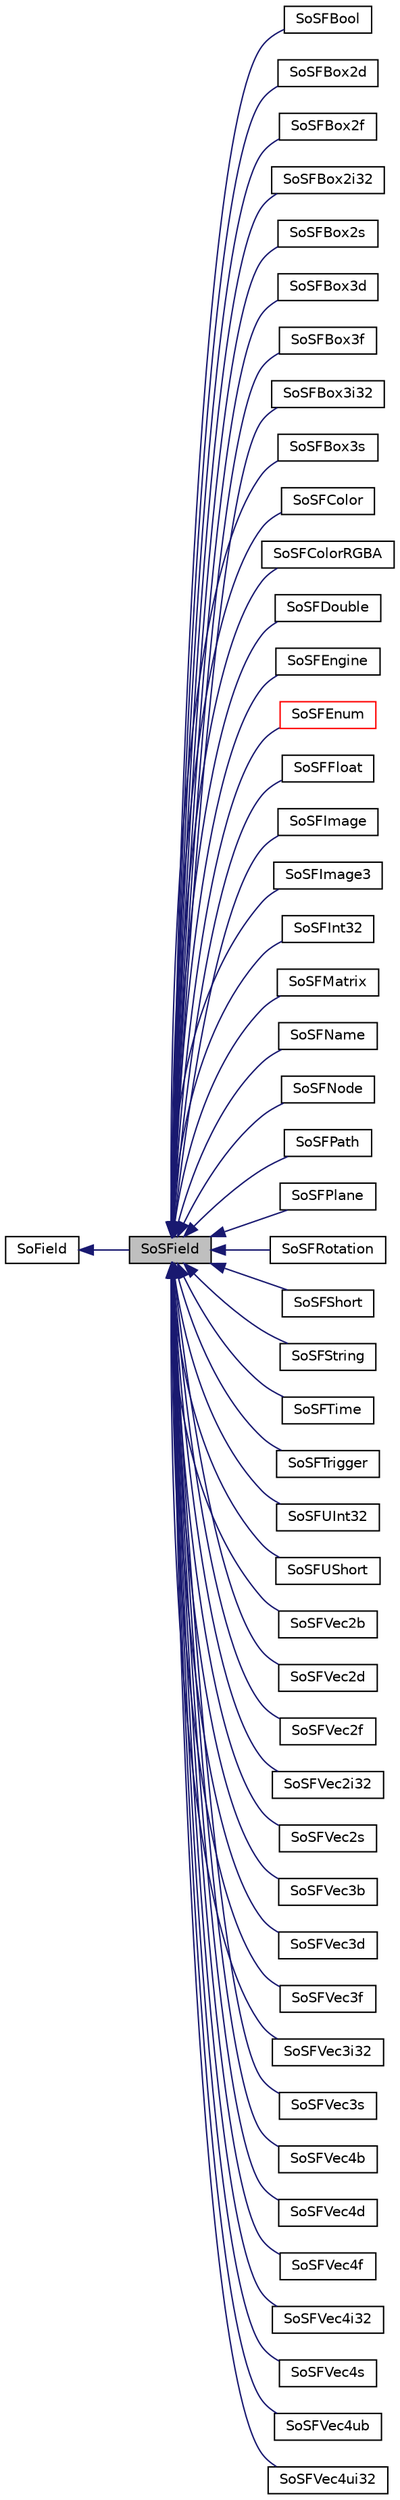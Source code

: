 digraph "SoSField"
{
 // LATEX_PDF_SIZE
  edge [fontname="Helvetica",fontsize="10",labelfontname="Helvetica",labelfontsize="10"];
  node [fontname="Helvetica",fontsize="10",shape=record];
  rankdir="LR";
  Node1 [label="SoSField",height=0.2,width=0.4,color="black", fillcolor="grey75", style="filled", fontcolor="black",tooltip="The SoSField class is the base class for fields which contains only a single value."];
  Node2 -> Node1 [dir="back",color="midnightblue",fontsize="10",style="solid",fontname="Helvetica"];
  Node2 [label="SoField",height=0.2,width=0.4,color="black", fillcolor="white", style="filled",URL="$classSoField.html",tooltip="The SoField class is the top-level abstract base class for fields."];
  Node1 -> Node3 [dir="back",color="midnightblue",fontsize="10",style="solid",fontname="Helvetica"];
  Node3 [label="SoSFBool",height=0.2,width=0.4,color="black", fillcolor="white", style="filled",URL="$classSoSFBool.html",tooltip="The SoSFBool class is a container for an SbBool value."];
  Node1 -> Node4 [dir="back",color="midnightblue",fontsize="10",style="solid",fontname="Helvetica"];
  Node4 [label="SoSFBox2d",height=0.2,width=0.4,color="black", fillcolor="white", style="filled",URL="$classSoSFBox2d.html",tooltip="The SoSFBox2d class is a container for an SbBox2d vector."];
  Node1 -> Node5 [dir="back",color="midnightblue",fontsize="10",style="solid",fontname="Helvetica"];
  Node5 [label="SoSFBox2f",height=0.2,width=0.4,color="black", fillcolor="white", style="filled",URL="$classSoSFBox2f.html",tooltip="The SoSFBox2f class is a container for an SbBox2f vector."];
  Node1 -> Node6 [dir="back",color="midnightblue",fontsize="10",style="solid",fontname="Helvetica"];
  Node6 [label="SoSFBox2i32",height=0.2,width=0.4,color="black", fillcolor="white", style="filled",URL="$classSoSFBox2i32.html",tooltip="The SoSFBox2i32 class is a container for an SbBox2i32 vector."];
  Node1 -> Node7 [dir="back",color="midnightblue",fontsize="10",style="solid",fontname="Helvetica"];
  Node7 [label="SoSFBox2s",height=0.2,width=0.4,color="black", fillcolor="white", style="filled",URL="$classSoSFBox2s.html",tooltip="The SoSFBox2s class is a container for an SbBox2s vector."];
  Node1 -> Node8 [dir="back",color="midnightblue",fontsize="10",style="solid",fontname="Helvetica"];
  Node8 [label="SoSFBox3d",height=0.2,width=0.4,color="black", fillcolor="white", style="filled",URL="$classSoSFBox3d.html",tooltip="The SoSFBox3d class is a container for an SbBox3d vector."];
  Node1 -> Node9 [dir="back",color="midnightblue",fontsize="10",style="solid",fontname="Helvetica"];
  Node9 [label="SoSFBox3f",height=0.2,width=0.4,color="black", fillcolor="white", style="filled",URL="$classSoSFBox3f.html",tooltip="The SoSFBox3f class is a container for an SbBox3f vector."];
  Node1 -> Node10 [dir="back",color="midnightblue",fontsize="10",style="solid",fontname="Helvetica"];
  Node10 [label="SoSFBox3i32",height=0.2,width=0.4,color="black", fillcolor="white", style="filled",URL="$classSoSFBox3i32.html",tooltip="The SoSFBox3i32 class is a container for an SbBox3i32 vector."];
  Node1 -> Node11 [dir="back",color="midnightblue",fontsize="10",style="solid",fontname="Helvetica"];
  Node11 [label="SoSFBox3s",height=0.2,width=0.4,color="black", fillcolor="white", style="filled",URL="$classSoSFBox3s.html",tooltip="The SoSFBox3s class is a container for an SbBox3s vector."];
  Node1 -> Node12 [dir="back",color="midnightblue",fontsize="10",style="solid",fontname="Helvetica"];
  Node12 [label="SoSFColor",height=0.2,width=0.4,color="black", fillcolor="white", style="filled",URL="$classSoSFColor.html",tooltip="The SoSFColor class is a container for an SbColor value."];
  Node1 -> Node13 [dir="back",color="midnightblue",fontsize="10",style="solid",fontname="Helvetica"];
  Node13 [label="SoSFColorRGBA",height=0.2,width=0.4,color="black", fillcolor="white", style="filled",URL="$classSoSFColorRGBA.html",tooltip="The SoSFColorRGBA class is a container for an SbColor4f value."];
  Node1 -> Node14 [dir="back",color="midnightblue",fontsize="10",style="solid",fontname="Helvetica"];
  Node14 [label="SoSFDouble",height=0.2,width=0.4,color="black", fillcolor="white", style="filled",URL="$classSoSFDouble.html",tooltip="The SoSFDouble class is a container for a double precision floating point value."];
  Node1 -> Node15 [dir="back",color="midnightblue",fontsize="10",style="solid",fontname="Helvetica"];
  Node15 [label="SoSFEngine",height=0.2,width=0.4,color="black", fillcolor="white", style="filled",URL="$classSoSFEngine.html",tooltip="The SoSFEngine class is a container for a single engine."];
  Node1 -> Node16 [dir="back",color="midnightblue",fontsize="10",style="solid",fontname="Helvetica"];
  Node16 [label="SoSFEnum",height=0.2,width=0.4,color="red", fillcolor="white", style="filled",URL="$classSoSFEnum.html",tooltip="The SoSFEnum class is a container for an enum value."];
  Node1 -> Node18 [dir="back",color="midnightblue",fontsize="10",style="solid",fontname="Helvetica"];
  Node18 [label="SoSFFloat",height=0.2,width=0.4,color="black", fillcolor="white", style="filled",URL="$classSoSFFloat.html",tooltip="The SoSFFloat class is a container for a floating point value."];
  Node1 -> Node19 [dir="back",color="midnightblue",fontsize="10",style="solid",fontname="Helvetica"];
  Node19 [label="SoSFImage",height=0.2,width=0.4,color="black", fillcolor="white", style="filled",URL="$classSoSFImage.html",tooltip="The SoSFImage class is used to store pixel images."];
  Node1 -> Node20 [dir="back",color="midnightblue",fontsize="10",style="solid",fontname="Helvetica"];
  Node20 [label="SoSFImage3",height=0.2,width=0.4,color="black", fillcolor="white", style="filled",URL="$classSoSFImage3.html",tooltip="The SoSFImage3 class is used to store 3D (volume) images."];
  Node1 -> Node21 [dir="back",color="midnightblue",fontsize="10",style="solid",fontname="Helvetica"];
  Node21 [label="SoSFInt32",height=0.2,width=0.4,color="black", fillcolor="white", style="filled",URL="$classSoSFInt32.html",tooltip="The SoSFInt32 class is a container for a 32-bit integer value."];
  Node1 -> Node22 [dir="back",color="midnightblue",fontsize="10",style="solid",fontname="Helvetica"];
  Node22 [label="SoSFMatrix",height=0.2,width=0.4,color="black", fillcolor="white", style="filled",URL="$classSoSFMatrix.html",tooltip="The SoSFMatrix class is a container for an SbMatrix."];
  Node1 -> Node23 [dir="back",color="midnightblue",fontsize="10",style="solid",fontname="Helvetica"];
  Node23 [label="SoSFName",height=0.2,width=0.4,color="black", fillcolor="white", style="filled",URL="$classSoSFName.html",tooltip="The SoSFName class is a container for an SbName."];
  Node1 -> Node24 [dir="back",color="midnightblue",fontsize="10",style="solid",fontname="Helvetica"];
  Node24 [label="SoSFNode",height=0.2,width=0.4,color="black", fillcolor="white", style="filled",URL="$classSoSFNode.html",tooltip="The SoSFNode class is a container for a single node."];
  Node1 -> Node25 [dir="back",color="midnightblue",fontsize="10",style="solid",fontname="Helvetica"];
  Node25 [label="SoSFPath",height=0.2,width=0.4,color="black", fillcolor="white", style="filled",URL="$classSoSFPath.html",tooltip="The SoSFPath class is a container for a single path."];
  Node1 -> Node26 [dir="back",color="midnightblue",fontsize="10",style="solid",fontname="Helvetica"];
  Node26 [label="SoSFPlane",height=0.2,width=0.4,color="black", fillcolor="white", style="filled",URL="$classSoSFPlane.html",tooltip="The SoSFPlane class is a container for an SbPlane value."];
  Node1 -> Node27 [dir="back",color="midnightblue",fontsize="10",style="solid",fontname="Helvetica"];
  Node27 [label="SoSFRotation",height=0.2,width=0.4,color="black", fillcolor="white", style="filled",URL="$classSoSFRotation.html",tooltip="The SoSFRotation class is a container for an SbRotation."];
  Node1 -> Node28 [dir="back",color="midnightblue",fontsize="10",style="solid",fontname="Helvetica"];
  Node28 [label="SoSFShort",height=0.2,width=0.4,color="black", fillcolor="white", style="filled",URL="$classSoSFShort.html",tooltip="The SoSFShort class is a container for a short integer value."];
  Node1 -> Node29 [dir="back",color="midnightblue",fontsize="10",style="solid",fontname="Helvetica"];
  Node29 [label="SoSFString",height=0.2,width=0.4,color="black", fillcolor="white", style="filled",URL="$classSoSFString.html",tooltip="The SoSFString class is a container for an SbString."];
  Node1 -> Node30 [dir="back",color="midnightblue",fontsize="10",style="solid",fontname="Helvetica"];
  Node30 [label="SoSFTime",height=0.2,width=0.4,color="black", fillcolor="white", style="filled",URL="$classSoSFTime.html",tooltip="The SoSFTime class is a container for an SbTime value."];
  Node1 -> Node31 [dir="back",color="midnightblue",fontsize="10",style="solid",fontname="Helvetica"];
  Node31 [label="SoSFTrigger",height=0.2,width=0.4,color="black", fillcolor="white", style="filled",URL="$classSoSFTrigger.html",tooltip="The SoSFTrigger class is the \"void\" class used for detecting field changes."];
  Node1 -> Node32 [dir="back",color="midnightblue",fontsize="10",style="solid",fontname="Helvetica"];
  Node32 [label="SoSFUInt32",height=0.2,width=0.4,color="black", fillcolor="white", style="filled",URL="$classSoSFUInt32.html",tooltip="The SoSFUInt32 class is a container for a 32-bit unsigned integer value."];
  Node1 -> Node33 [dir="back",color="midnightblue",fontsize="10",style="solid",fontname="Helvetica"];
  Node33 [label="SoSFUShort",height=0.2,width=0.4,color="black", fillcolor="white", style="filled",URL="$classSoSFUShort.html",tooltip="The SoSFUShort class is a container for a unsigned short integer value."];
  Node1 -> Node34 [dir="back",color="midnightblue",fontsize="10",style="solid",fontname="Helvetica"];
  Node34 [label="SoSFVec2b",height=0.2,width=0.4,color="black", fillcolor="white", style="filled",URL="$classSoSFVec2b.html",tooltip="The SoSFVec2b class is a container for an SbVec2b vector."];
  Node1 -> Node35 [dir="back",color="midnightblue",fontsize="10",style="solid",fontname="Helvetica"];
  Node35 [label="SoSFVec2d",height=0.2,width=0.4,color="black", fillcolor="white", style="filled",URL="$classSoSFVec2d.html",tooltip="The SoSFVec2d class is a container for an SbVec2d vector."];
  Node1 -> Node36 [dir="back",color="midnightblue",fontsize="10",style="solid",fontname="Helvetica"];
  Node36 [label="SoSFVec2f",height=0.2,width=0.4,color="black", fillcolor="white", style="filled",URL="$classSoSFVec2f.html",tooltip="The SoSFVec2f class is a container for an SbVec2f vector."];
  Node1 -> Node37 [dir="back",color="midnightblue",fontsize="10",style="solid",fontname="Helvetica"];
  Node37 [label="SoSFVec2i32",height=0.2,width=0.4,color="black", fillcolor="white", style="filled",URL="$classSoSFVec2i32.html",tooltip="The SoSFVec2i32 class is a container for an SbVec2i32 vector."];
  Node1 -> Node38 [dir="back",color="midnightblue",fontsize="10",style="solid",fontname="Helvetica"];
  Node38 [label="SoSFVec2s",height=0.2,width=0.4,color="black", fillcolor="white", style="filled",URL="$classSoSFVec2s.html",tooltip="The SoSFVec2s class is a container for an SbVec2s vector."];
  Node1 -> Node39 [dir="back",color="midnightblue",fontsize="10",style="solid",fontname="Helvetica"];
  Node39 [label="SoSFVec3b",height=0.2,width=0.4,color="black", fillcolor="white", style="filled",URL="$classSoSFVec3b.html",tooltip="The SoSFVec3b class is a container for an SbVec3b vector."];
  Node1 -> Node40 [dir="back",color="midnightblue",fontsize="10",style="solid",fontname="Helvetica"];
  Node40 [label="SoSFVec3d",height=0.2,width=0.4,color="black", fillcolor="white", style="filled",URL="$classSoSFVec3d.html",tooltip="The SoSFVec3d class is a container for an SbVec3d vector."];
  Node1 -> Node41 [dir="back",color="midnightblue",fontsize="10",style="solid",fontname="Helvetica"];
  Node41 [label="SoSFVec3f",height=0.2,width=0.4,color="black", fillcolor="white", style="filled",URL="$classSoSFVec3f.html",tooltip="The SoSFVec3f class is a container for an SbVec3f vector."];
  Node1 -> Node42 [dir="back",color="midnightblue",fontsize="10",style="solid",fontname="Helvetica"];
  Node42 [label="SoSFVec3i32",height=0.2,width=0.4,color="black", fillcolor="white", style="filled",URL="$classSoSFVec3i32.html",tooltip="The SoSFVec3i32 class is a container for an SbVec3i32 vector."];
  Node1 -> Node43 [dir="back",color="midnightblue",fontsize="10",style="solid",fontname="Helvetica"];
  Node43 [label="SoSFVec3s",height=0.2,width=0.4,color="black", fillcolor="white", style="filled",URL="$classSoSFVec3s.html",tooltip="The SoSFVec3s class is a container for an SbVec3s vector."];
  Node1 -> Node44 [dir="back",color="midnightblue",fontsize="10",style="solid",fontname="Helvetica"];
  Node44 [label="SoSFVec4b",height=0.2,width=0.4,color="black", fillcolor="white", style="filled",URL="$classSoSFVec4b.html",tooltip="The SoSFVec4b class is a container for an SbVec4b vector."];
  Node1 -> Node45 [dir="back",color="midnightblue",fontsize="10",style="solid",fontname="Helvetica"];
  Node45 [label="SoSFVec4d",height=0.2,width=0.4,color="black", fillcolor="white", style="filled",URL="$classSoSFVec4d.html",tooltip="The SoSFVec4d class is a container for an SbVec4d vector."];
  Node1 -> Node46 [dir="back",color="midnightblue",fontsize="10",style="solid",fontname="Helvetica"];
  Node46 [label="SoSFVec4f",height=0.2,width=0.4,color="black", fillcolor="white", style="filled",URL="$classSoSFVec4f.html",tooltip="The SoSFVec4f class is a container for an SbVec4f vector."];
  Node1 -> Node47 [dir="back",color="midnightblue",fontsize="10",style="solid",fontname="Helvetica"];
  Node47 [label="SoSFVec4i32",height=0.2,width=0.4,color="black", fillcolor="white", style="filled",URL="$classSoSFVec4i32.html",tooltip="The SoSFVec4i32 class is a container for an SbVec4i32 vector."];
  Node1 -> Node48 [dir="back",color="midnightblue",fontsize="10",style="solid",fontname="Helvetica"];
  Node48 [label="SoSFVec4s",height=0.2,width=0.4,color="black", fillcolor="white", style="filled",URL="$classSoSFVec4s.html",tooltip="The SoSFVec4s class is a container for an SbVec4s vector."];
  Node1 -> Node49 [dir="back",color="midnightblue",fontsize="10",style="solid",fontname="Helvetica"];
  Node49 [label="SoSFVec4ub",height=0.2,width=0.4,color="black", fillcolor="white", style="filled",URL="$classSoSFVec4ub.html",tooltip="The SoSFVec4ub class is a container for an SbVec4ub vector."];
  Node1 -> Node50 [dir="back",color="midnightblue",fontsize="10",style="solid",fontname="Helvetica"];
  Node50 [label="SoSFVec4ui32",height=0.2,width=0.4,color="black", fillcolor="white", style="filled",URL="$classSoSFVec4ui32.html",tooltip="The SoSFVec4ui32 class is a container for an SbVec4ui32 vector."];
}
